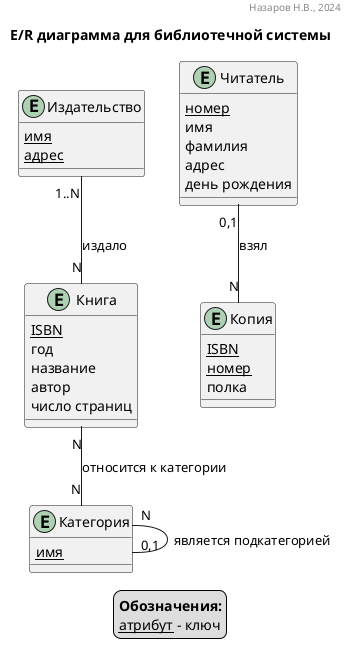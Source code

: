 @startuml libsys

title E/R диаграмма для библиотечной системы
header Назаров Н.В., 2024

legend
    <b>Обозначения:</b>
    <u>атрибут</u> - ключ
endlegend

' Entities

entity Издательство {
    <u>имя</u>
    <u>адрес</u>
}

entity Книга {
    <u>ISBN</u>
    год
    название
    автор
    число страниц
}

entity Копия {
    <u>ISBN</u>
    <u>номер</u>
    полка
}

entity Категория {
    <u>имя</u>
}

entity Читатель {
    <u>номер</u>
    имя
    фамилия
    адрес
    день рождения
}

' Relationships

Издательство "1..N" -- "N" Книга : издало
Книга "N" -- "N" Категория : относится к категории
Читатель "0,1" -- "N" Копия : взял
Категория "N" -- "0,1" Категория : является подкатегорией

@enduml